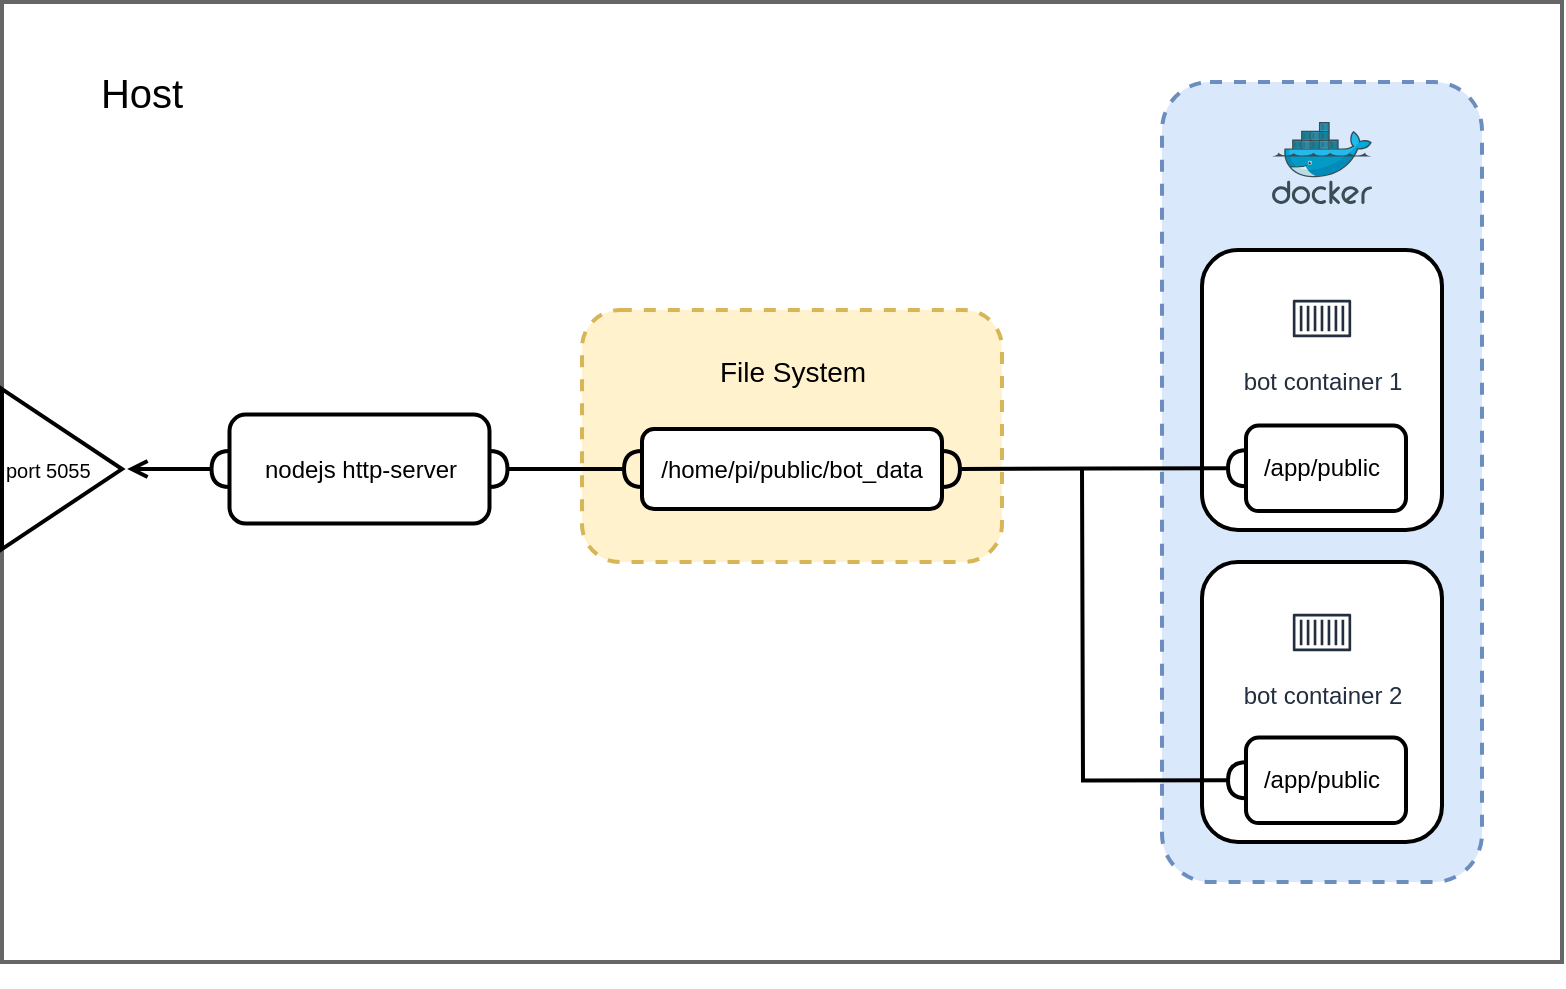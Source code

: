 <mxfile version="20.2.0" type="device"><diagram id="0d7cefc2-ccd6-e077-73ed-a8e48b0cddf6" name="Page-1"><mxGraphModel dx="981" dy="526" grid="1" gridSize="10" guides="1" tooltips="1" connect="1" arrows="1" fold="1" page="1" pageScale="1" pageWidth="1169" pageHeight="827" background="none" math="0" shadow="0"><root><mxCell id="0"/><mxCell id="1" parent="0"/><mxCell id="QfQzrWZQ1G4UEie-W2rC-216" value="" style="whiteSpace=wrap;html=1;rounded=0;shadow=0;glass=0;sketch=0;strokeWidth=2;fillColor=#FFFFFF;fontColor=#333333;strokeColor=#666666;" vertex="1" parent="1"><mxGeometry x="180" y="80" width="780" height="480" as="geometry"/></mxCell><mxCell id="QfQzrWZQ1G4UEie-W2rC-217" style="edgeStyle=elbowEdgeStyle;rounded=0;orthogonalLoop=1;jettySize=auto;html=1;exitX=0;exitY=0.5;exitDx=0;exitDy=0;shadow=0;startArrow=halfCircle;startFill=0;endArrow=open;endFill=0;strokeColor=default;strokeWidth=2;entryX=1.043;entryY=0.5;entryDx=0;entryDy=0;entryPerimeter=0;" edge="1" parent="1" source="QfQzrWZQ1G4UEie-W2rC-207" target="QfQzrWZQ1G4UEie-W2rC-229"><mxGeometry relative="1" as="geometry"><mxPoint x="240" y="313.53" as="targetPoint"/></mxGeometry></mxCell><mxCell id="QfQzrWZQ1G4UEie-W2rC-229" value="&lt;font style=&quot;font-size: 10px;&quot;&gt;port 5055&lt;/font&gt;" style="triangle;whiteSpace=wrap;html=1;rounded=0;shadow=0;glass=0;sketch=0;fontSize=12;strokeColor=default;strokeWidth=2;fillColor=default;align=left;" vertex="1" parent="1"><mxGeometry x="180" y="273.53" width="60" height="80" as="geometry"/></mxCell><mxCell id="QfQzrWZQ1G4UEie-W2rC-171" style="edgeStyle=orthogonalEdgeStyle;rounded=0;orthogonalLoop=1;jettySize=auto;html=1;exitX=0.5;exitY=0;exitDx=0;exitDy=0;" edge="1" parent="1"><mxGeometry relative="1" as="geometry"><mxPoint x="655" y="563.857" as="targetPoint"/><mxPoint x="655" y="564" as="sourcePoint"/></mxGeometry></mxCell><mxCell id="QfQzrWZQ1G4UEie-W2rC-155" style="edgeStyle=orthogonalEdgeStyle;rounded=0;orthogonalLoop=1;jettySize=auto;html=1;exitX=0.5;exitY=0;exitDx=0;exitDy=0;" edge="1" parent="1"><mxGeometry relative="1" as="geometry"><mxPoint x="890" y="533.857" as="targetPoint"/><mxPoint x="890" y="534" as="sourcePoint"/></mxGeometry></mxCell><mxCell id="QfQzrWZQ1G4UEie-W2rC-169" value="" style="whiteSpace=wrap;html=1;strokeWidth=2;rounded=1;dashed=1;fillColor=#fff2cc;strokeColor=#d6b656;" vertex="1" parent="1"><mxGeometry x="470" y="234" width="210" height="126" as="geometry"/></mxCell><mxCell id="QfQzrWZQ1G4UEie-W2rC-176" value="" style="rounded=1;whiteSpace=wrap;html=1;strokeColor=default;strokeWidth=2;fillColor=default;glass=0;shadow=0;sketch=0;" vertex="1" parent="1"><mxGeometry x="500" y="293.53" width="150" height="40" as="geometry"/></mxCell><mxCell id="QfQzrWZQ1G4UEie-W2rC-178" value="/home/pi/public/bot_data" style="text;html=1;strokeColor=none;fillColor=none;align=center;verticalAlign=middle;whiteSpace=wrap;rounded=0;container=0;" vertex="1" parent="1"><mxGeometry x="545" y="298.53" width="60.0" height="30" as="geometry"/></mxCell><mxCell id="QfQzrWZQ1G4UEie-W2rC-181" value="&lt;font style=&quot;font-size: 14px;&quot;&gt;File System&lt;/font&gt;" style="text;html=1;strokeColor=none;fillColor=none;align=center;verticalAlign=middle;whiteSpace=wrap;rounded=0;shadow=1;glass=1;sketch=1;" vertex="1" parent="1"><mxGeometry x="513.75" y="250" width="122.5" height="30" as="geometry"/></mxCell><mxCell id="QfQzrWZQ1G4UEie-W2rC-147" value="" style="whiteSpace=wrap;html=1;strokeColor=#6c8ebf;strokeWidth=2;fillColor=#dae8fc;rounded=1;dashed=1;" vertex="1" parent="1"><mxGeometry x="760" y="120" width="160" height="400" as="geometry"/></mxCell><mxCell id="QfQzrWZQ1G4UEie-W2rC-133" value="" style="sketch=0;aspect=fixed;html=1;points=[];align=center;image;fontSize=12;image=img/lib/mscae/Docker.svg;" vertex="1" parent="1"><mxGeometry x="815.003" y="140" width="50" height="41" as="geometry"/></mxCell><mxCell id="QfQzrWZQ1G4UEie-W2rC-198" value="" style="group" vertex="1" connectable="0" parent="1"><mxGeometry x="780" y="204" width="120" height="140" as="geometry"/></mxCell><mxCell id="QfQzrWZQ1G4UEie-W2rC-156" value="" style="rounded=1;whiteSpace=wrap;html=1;strokeColor=default;strokeWidth=2;fillColor=default;glass=0;shadow=0;sketch=0;" vertex="1" parent="QfQzrWZQ1G4UEie-W2rC-198"><mxGeometry width="120" height="140" as="geometry"/></mxCell><mxCell id="QfQzrWZQ1G4UEie-W2rC-138" value="bot container 1" style="sketch=0;outlineConnect=0;fontColor=#232F3E;gradientColor=none;strokeColor=#232F3E;fillColor=none;dashed=0;verticalLabelPosition=bottom;verticalAlign=top;align=center;html=1;fontSize=12;fontStyle=0;aspect=fixed;shape=mxgraph.aws4.resourceIcon;resIcon=mxgraph.aws4.container_1;" vertex="1" parent="QfQzrWZQ1G4UEie-W2rC-198"><mxGeometry x="41.762" y="16" width="36.47" height="36.47" as="geometry"/></mxCell><mxCell id="QfQzrWZQ1G4UEie-W2rC-194" value="" style="group;dashed=1;" vertex="1" connectable="0" parent="QfQzrWZQ1G4UEie-W2rC-198"><mxGeometry x="12" y="87.79" width="96" height="42.74" as="geometry"/></mxCell><mxCell id="QfQzrWZQ1G4UEie-W2rC-193" value="" style="rounded=1;whiteSpace=wrap;html=1;shadow=0;glass=0;sketch=0;strokeColor=default;strokeWidth=2;fillColor=none;" vertex="1" parent="QfQzrWZQ1G4UEie-W2rC-194"><mxGeometry x="10" width="80" height="42.74" as="geometry"/></mxCell><mxCell id="QfQzrWZQ1G4UEie-W2rC-137" value="/app/public" style="text;html=1;strokeColor=none;fillColor=none;align=center;verticalAlign=middle;whiteSpace=wrap;rounded=0;container=0;" vertex="1" parent="QfQzrWZQ1G4UEie-W2rC-194"><mxGeometry x="12" y="6.37" width="72.0" height="30" as="geometry"/></mxCell><mxCell id="QfQzrWZQ1G4UEie-W2rC-199" value="" style="group" vertex="1" connectable="0" parent="1"><mxGeometry x="780" y="360" width="120" height="140" as="geometry"/></mxCell><mxCell id="QfQzrWZQ1G4UEie-W2rC-200" value="" style="rounded=1;whiteSpace=wrap;html=1;strokeColor=default;strokeWidth=2;fillColor=default;glass=0;shadow=0;sketch=0;" vertex="1" parent="QfQzrWZQ1G4UEie-W2rC-199"><mxGeometry width="120" height="140" as="geometry"/></mxCell><mxCell id="QfQzrWZQ1G4UEie-W2rC-201" value="bot container 2" style="sketch=0;outlineConnect=0;fontColor=#232F3E;gradientColor=none;strokeColor=#232F3E;fillColor=none;dashed=0;verticalLabelPosition=bottom;verticalAlign=top;align=center;html=1;fontSize=12;fontStyle=0;aspect=fixed;shape=mxgraph.aws4.resourceIcon;resIcon=mxgraph.aws4.container_1;" vertex="1" parent="QfQzrWZQ1G4UEie-W2rC-199"><mxGeometry x="41.762" y="17" width="36.47" height="36.47" as="geometry"/></mxCell><mxCell id="QfQzrWZQ1G4UEie-W2rC-202" value="" style="group" vertex="1" connectable="0" parent="QfQzrWZQ1G4UEie-W2rC-199"><mxGeometry x="12" y="87.79" width="96" height="42.74" as="geometry"/></mxCell><mxCell id="QfQzrWZQ1G4UEie-W2rC-203" value="" style="rounded=1;whiteSpace=wrap;html=1;shadow=0;glass=0;sketch=0;strokeColor=default;strokeWidth=2;fillColor=none;" vertex="1" parent="QfQzrWZQ1G4UEie-W2rC-202"><mxGeometry x="10" width="80" height="42.74" as="geometry"/></mxCell><mxCell id="QfQzrWZQ1G4UEie-W2rC-204" value="/app/public" style="text;html=1;strokeColor=none;fillColor=none;align=center;verticalAlign=middle;whiteSpace=wrap;rounded=0;container=0;" vertex="1" parent="QfQzrWZQ1G4UEie-W2rC-202"><mxGeometry x="12" y="6.37" width="72.0" height="30" as="geometry"/></mxCell><mxCell id="QfQzrWZQ1G4UEie-W2rC-205" style="edgeStyle=orthogonalEdgeStyle;orthogonalLoop=1;jettySize=auto;html=1;exitX=0;exitY=0.5;exitDx=0;exitDy=0;entryX=1;entryY=0.5;entryDx=0;entryDy=0;strokeWidth=2;strokeColor=default;rounded=0;startArrow=halfCircle;startFill=0;endArrow=halfCircle;endFill=0;" edge="1" parent="1" source="QfQzrWZQ1G4UEie-W2rC-193" target="QfQzrWZQ1G4UEie-W2rC-176"><mxGeometry relative="1" as="geometry"/></mxCell><mxCell id="QfQzrWZQ1G4UEie-W2rC-206" style="edgeStyle=orthogonalEdgeStyle;rounded=0;orthogonalLoop=1;jettySize=auto;html=1;exitX=0;exitY=0.5;exitDx=0;exitDy=0;strokeWidth=2;startArrow=halfCircle;startFill=0;endArrow=none;endFill=0;shadow=0;" edge="1" parent="1" source="QfQzrWZQ1G4UEie-W2rC-203"><mxGeometry relative="1" as="geometry"><mxPoint x="720" y="314" as="targetPoint"/></mxGeometry></mxCell><mxCell id="QfQzrWZQ1G4UEie-W2rC-211" style="edgeStyle=elbowEdgeStyle;rounded=0;orthogonalLoop=1;jettySize=auto;html=1;exitX=1;exitY=0.5;exitDx=0;exitDy=0;shadow=0;startArrow=halfCircle;startFill=0;endArrow=halfCircle;endFill=0;strokeColor=default;strokeWidth=2;" edge="1" parent="1" source="QfQzrWZQ1G4UEie-W2rC-207" target="QfQzrWZQ1G4UEie-W2rC-176"><mxGeometry relative="1" as="geometry"/></mxCell><mxCell id="QfQzrWZQ1G4UEie-W2rC-207" value="" style="whiteSpace=wrap;html=1;strokeColor=default;strokeWidth=2;fillColor=default;rounded=1;" vertex="1" parent="1"><mxGeometry x="293.75" y="286.3" width="130" height="54.47" as="geometry"/></mxCell><mxCell id="QfQzrWZQ1G4UEie-W2rC-210" value="nodejs http-server" style="text;html=1;strokeColor=none;fillColor=none;align=center;verticalAlign=middle;whiteSpace=wrap;rounded=0;shadow=1;glass=1;sketch=1;" vertex="1" parent="1"><mxGeometry x="307.5" y="298.53" width="102.5" height="30" as="geometry"/></mxCell><mxCell id="QfQzrWZQ1G4UEie-W2rC-233" value="&lt;font style=&quot;font-size: 20px;&quot;&gt;Host&lt;/font&gt;" style="text;html=1;strokeColor=none;fillColor=none;align=center;verticalAlign=middle;whiteSpace=wrap;rounded=0;shadow=0;glass=0;labelBackgroundColor=none;labelBorderColor=none;sketch=0;fontSize=14;" vertex="1" parent="1"><mxGeometry x="220" y="110" width="60" height="30" as="geometry"/></mxCell></root></mxGraphModel></diagram></mxfile>